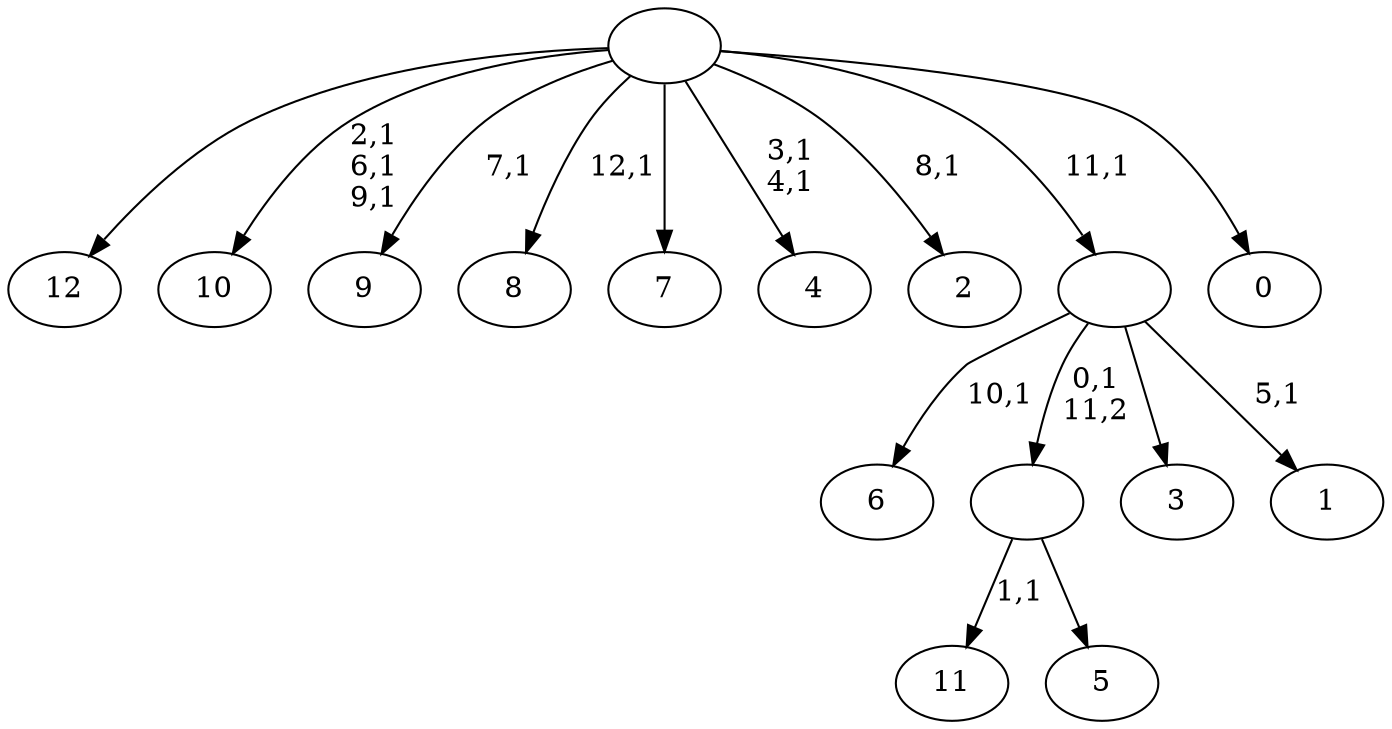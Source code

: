digraph T {
	26 [label="12"]
	25 [label="11"]
	23 [label="10"]
	19 [label="9"]
	17 [label="8"]
	15 [label="7"]
	14 [label="6"]
	12 [label="5"]
	11 [label=""]
	10 [label="4"]
	7 [label="3"]
	6 [label="2"]
	4 [label="1"]
	2 [label=""]
	1 [label="0"]
	0 [label=""]
	11 -> 25 [label="1,1"]
	11 -> 12 [label=""]
	2 -> 4 [label="5,1"]
	2 -> 14 [label="10,1"]
	2 -> 11 [label="0,1\n11,2"]
	2 -> 7 [label=""]
	0 -> 6 [label="8,1"]
	0 -> 10 [label="3,1\n4,1"]
	0 -> 17 [label="12,1"]
	0 -> 19 [label="7,1"]
	0 -> 23 [label="2,1\n6,1\n9,1"]
	0 -> 26 [label=""]
	0 -> 15 [label=""]
	0 -> 2 [label="11,1"]
	0 -> 1 [label=""]
}
